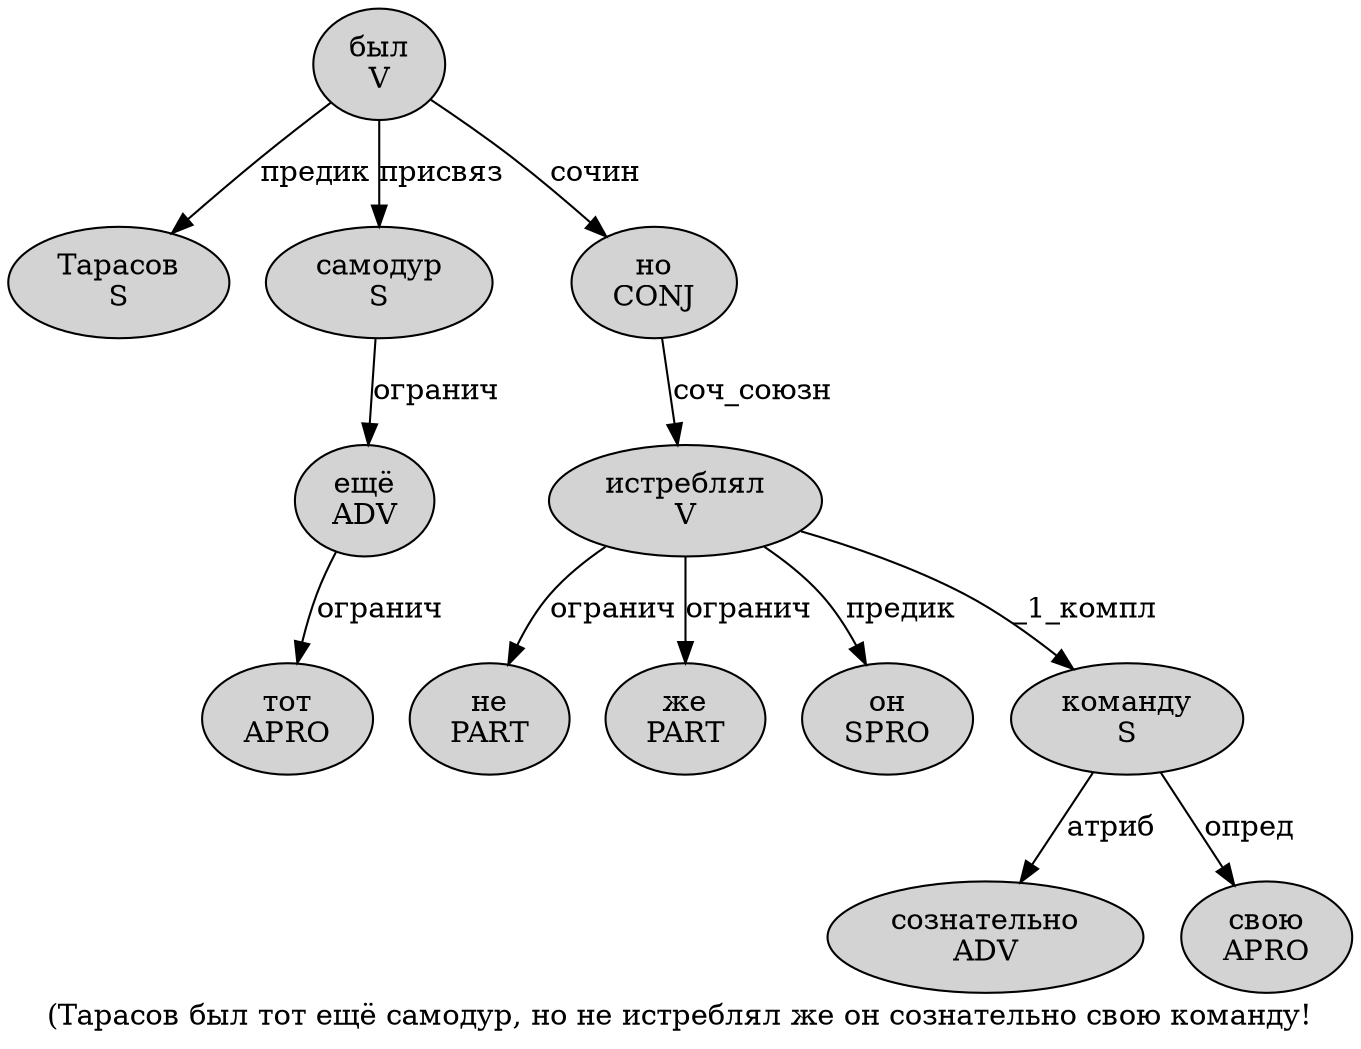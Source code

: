 digraph SENTENCE_3385 {
	graph [label="(Тарасов был тот ещё самодур, но не истреблял же он сознательно свою команду!"]
	node [style=filled]
		1 [label="Тарасов
S" color="" fillcolor=lightgray penwidth=1 shape=ellipse]
		2 [label="был
V" color="" fillcolor=lightgray penwidth=1 shape=ellipse]
		3 [label="тот
APRO" color="" fillcolor=lightgray penwidth=1 shape=ellipse]
		4 [label="ещё
ADV" color="" fillcolor=lightgray penwidth=1 shape=ellipse]
		5 [label="самодур
S" color="" fillcolor=lightgray penwidth=1 shape=ellipse]
		7 [label="но
CONJ" color="" fillcolor=lightgray penwidth=1 shape=ellipse]
		8 [label="не
PART" color="" fillcolor=lightgray penwidth=1 shape=ellipse]
		9 [label="истреблял
V" color="" fillcolor=lightgray penwidth=1 shape=ellipse]
		10 [label="же
PART" color="" fillcolor=lightgray penwidth=1 shape=ellipse]
		11 [label="он
SPRO" color="" fillcolor=lightgray penwidth=1 shape=ellipse]
		12 [label="сознательно
ADV" color="" fillcolor=lightgray penwidth=1 shape=ellipse]
		13 [label="свою
APRO" color="" fillcolor=lightgray penwidth=1 shape=ellipse]
		14 [label="команду
S" color="" fillcolor=lightgray penwidth=1 shape=ellipse]
			9 -> 8 [label="огранич"]
			9 -> 10 [label="огранич"]
			9 -> 11 [label="предик"]
			9 -> 14 [label="_1_компл"]
			7 -> 9 [label="соч_союзн"]
			14 -> 12 [label="атриб"]
			14 -> 13 [label="опред"]
			4 -> 3 [label="огранич"]
			2 -> 1 [label="предик"]
			2 -> 5 [label="присвяз"]
			2 -> 7 [label="сочин"]
			5 -> 4 [label="огранич"]
}